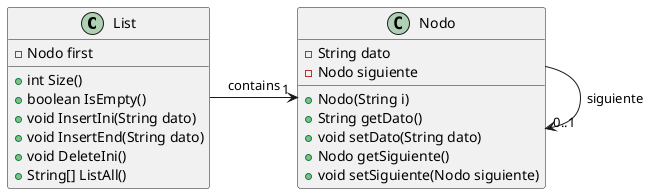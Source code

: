 @startuml


    class List {
        - Nodo first
        + int Size()
        + boolean IsEmpty()
        + void InsertIni(String dato)
        + void InsertEnd(String dato)
        + void DeleteIni()
        + String[] ListAll()
    }

    class Nodo {
        - String dato
        - Nodo siguiente
        + Nodo(String i)
        + String getDato()
        + void setDato(String dato)
        + Nodo getSiguiente()
        + void setSiguiente(Nodo siguiente)
    }

    List -r-> "1" Nodo : contains
    Nodo --> "0..1" Nodo : siguiente



@enduml
